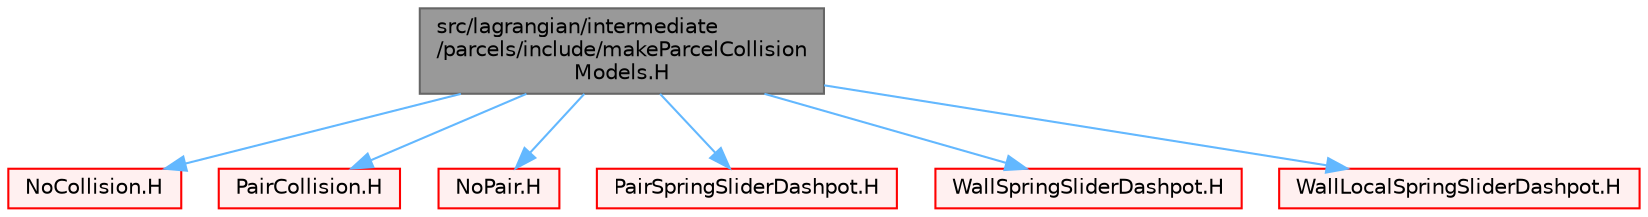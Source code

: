 digraph "src/lagrangian/intermediate/parcels/include/makeParcelCollisionModels.H"
{
 // LATEX_PDF_SIZE
  bgcolor="transparent";
  edge [fontname=Helvetica,fontsize=10,labelfontname=Helvetica,labelfontsize=10];
  node [fontname=Helvetica,fontsize=10,shape=box,height=0.2,width=0.4];
  Node1 [id="Node000001",label="src/lagrangian/intermediate\l/parcels/include/makeParcelCollision\lModels.H",height=0.2,width=0.4,color="gray40", fillcolor="grey60", style="filled", fontcolor="black",tooltip=" "];
  Node1 -> Node2 [id="edge1_Node000001_Node000002",color="steelblue1",style="solid",tooltip=" "];
  Node2 [id="Node000002",label="NoCollision.H",height=0.2,width=0.4,color="red", fillcolor="#FFF0F0", style="filled",URL="$NoCollision_8H.html",tooltip=" "];
  Node1 -> Node150 [id="edge2_Node000001_Node000150",color="steelblue1",style="solid",tooltip=" "];
  Node150 [id="Node000150",label="PairCollision.H",height=0.2,width=0.4,color="red", fillcolor="#FFF0F0", style="filled",URL="$PairCollision_8H.html",tooltip=" "];
  Node1 -> Node303 [id="edge3_Node000001_Node000303",color="steelblue1",style="solid",tooltip=" "];
  Node303 [id="Node000303",label="NoPair.H",height=0.2,width=0.4,color="red", fillcolor="#FFF0F0", style="filled",URL="$NoPair_8H.html",tooltip=" "];
  Node1 -> Node305 [id="edge4_Node000001_Node000305",color="steelblue1",style="solid",tooltip=" "];
  Node305 [id="Node000305",label="PairSpringSliderDashpot.H",height=0.2,width=0.4,color="red", fillcolor="#FFF0F0", style="filled",URL="$PairSpringSliderDashpot_8H.html",tooltip=" "];
  Node1 -> Node313 [id="edge5_Node000001_Node000313",color="steelblue1",style="solid",tooltip=" "];
  Node313 [id="Node000313",label="WallSpringSliderDashpot.H",height=0.2,width=0.4,color="red", fillcolor="#FFF0F0", style="filled",URL="$WallSpringSliderDashpot_8H.html",tooltip=" "];
  Node1 -> Node315 [id="edge6_Node000001_Node000315",color="steelblue1",style="solid",tooltip=" "];
  Node315 [id="Node000315",label="WallLocalSpringSliderDashpot.H",height=0.2,width=0.4,color="red", fillcolor="#FFF0F0", style="filled",URL="$WallLocalSpringSliderDashpot_8H.html",tooltip=" "];
}
